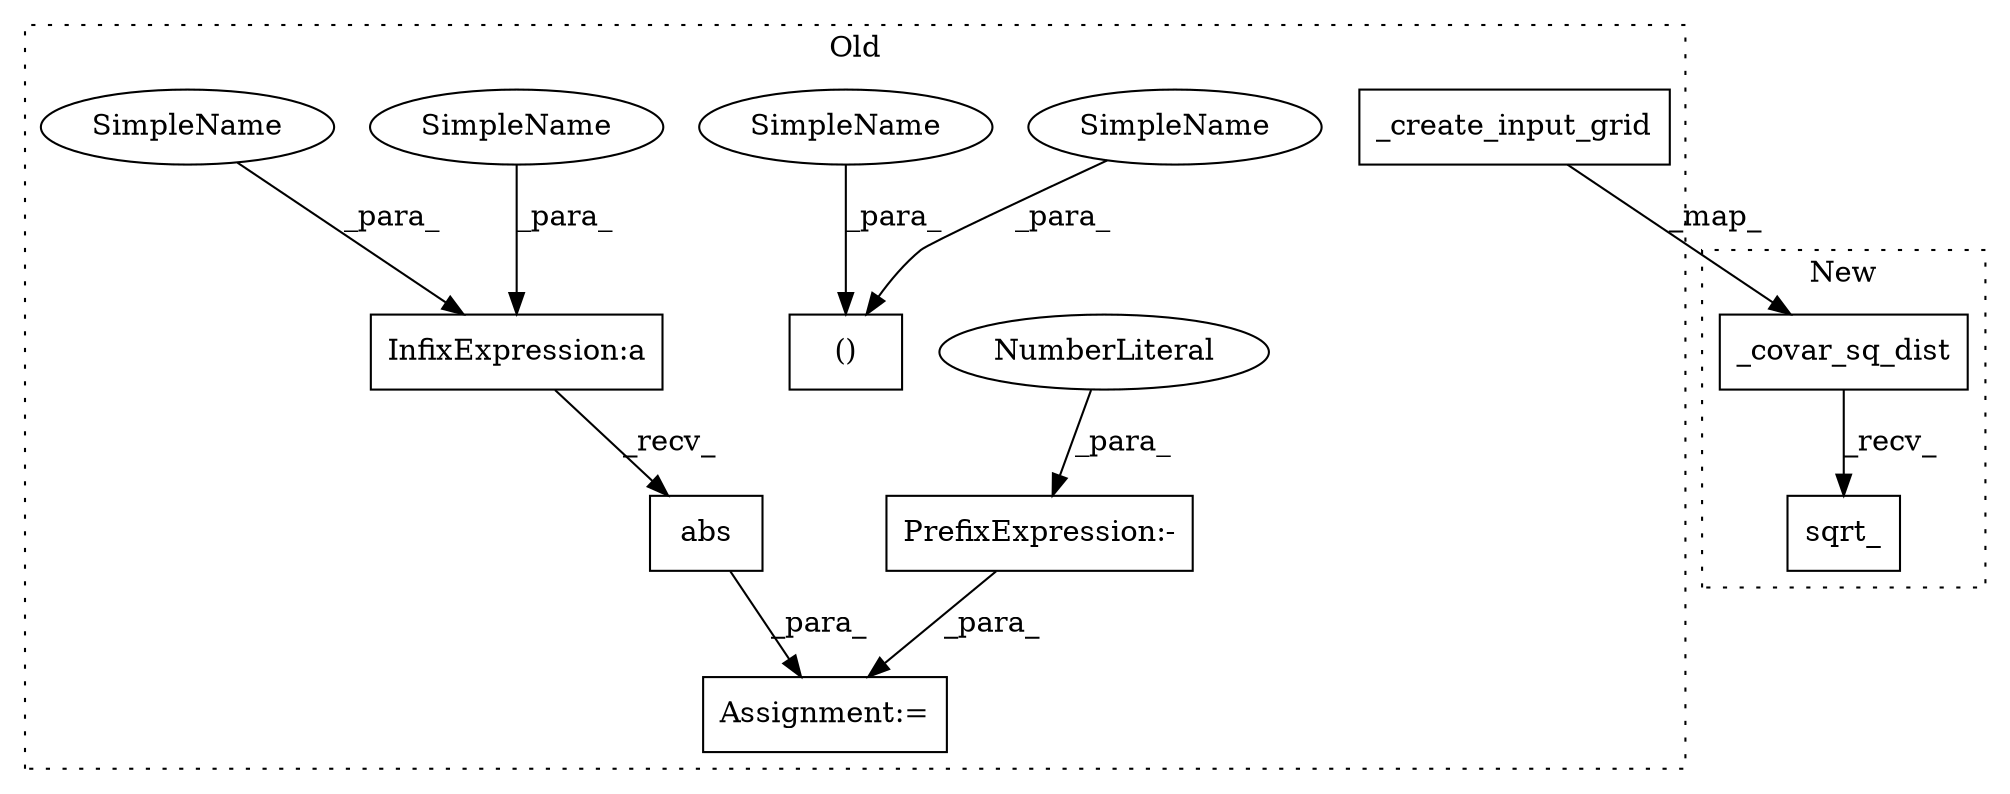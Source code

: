 digraph G {
subgraph cluster0 {
1 [label="_create_input_grid" a="32" s="1609,1642" l="19,1" shape="box"];
4 [label="()" a="106" s="1583" l="19" shape="box"];
5 [label="InfixExpression:a" a="27" s="1669" l="3" shape="box"];
6 [label="Assignment:=" a="7" s="1653" l="1" shape="box"];
7 [label="PrefixExpression:-" a="38" s="1685" l="1" shape="box"];
8 [label="NumberLiteral" a="34" s="1686" l="1" shape="ellipse"];
9 [label="abs" a="32" s="1677" l="5" shape="box"];
10 [label="SimpleName" a="42" s="1599" l="3" shape="ellipse"];
11 [label="SimpleName" a="42" s="1672" l="3" shape="ellipse"];
12 [label="SimpleName" a="42" s="1666" l="3" shape="ellipse"];
13 [label="SimpleName" a="42" s="1583" l="3" shape="ellipse"];
label = "Old";
style="dotted";
}
subgraph cluster1 {
2 [label="_covar_sq_dist" a="32" s="1588,1617" l="15,1" shape="box"];
3 [label="sqrt_" a="32" s="1619" l="7" shape="box"];
label = "New";
style="dotted";
}
1 -> 2 [label="_map_"];
2 -> 3 [label="_recv_"];
5 -> 9 [label="_recv_"];
7 -> 6 [label="_para_"];
8 -> 7 [label="_para_"];
9 -> 6 [label="_para_"];
10 -> 4 [label="_para_"];
11 -> 5 [label="_para_"];
12 -> 5 [label="_para_"];
13 -> 4 [label="_para_"];
}